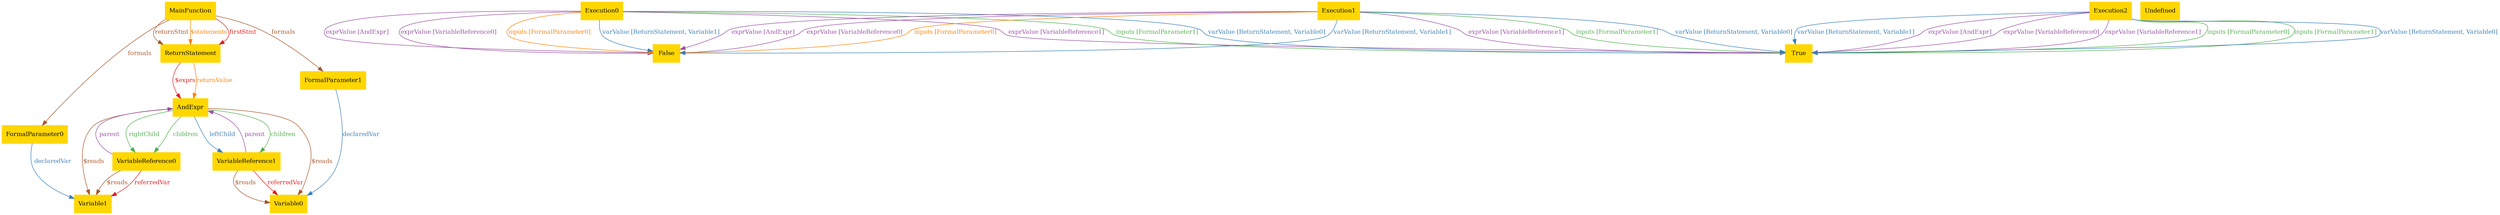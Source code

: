 digraph "graph" {
graph [fontsize=12]
node [fontsize=12]
edge [fontsize=12]
rankdir=TB;
"N13" -> "N12" [uuid = "<ReturnStatement, AndExpr>", color = "#e41a1c", fontcolor = "#e41a1c", style = "solid", label = "$exprs", dir = "forward", weight = "1"]
"N12" -> "N8" [uuid = "<AndExpr, Variable0>", color = "#a65628", fontcolor = "#a65628", style = "solid", label = "$reads", dir = "forward", weight = "1"]
"N12" -> "N6" [uuid = "<AndExpr, Variable1>", color = "#a65628", fontcolor = "#a65628", style = "solid", label = "$reads", dir = "forward", weight = "1"]
"N11" -> "N6" [uuid = "<VariableReference0, Variable1>", color = "#a65628", fontcolor = "#a65628", style = "solid", label = "$reads", dir = "forward", weight = "1"]
"N10" -> "N8" [uuid = "<VariableReference1, Variable0>", color = "#a65628", fontcolor = "#a65628", style = "solid", label = "$reads", dir = "forward", weight = "1"]
"N14" -> "N13" [uuid = "<MainFunction, ReturnStatement>", color = "#ff7f00", fontcolor = "#ff7f00", style = "solid", label = "$statements", dir = "forward", weight = "1"]
"N12" -> "N11" [uuid = "<AndExpr, VariableReference0>", color = "#4daf4a", fontcolor = "#4daf4a", style = "solid", label = "children", dir = "forward", weight = "1"]
"N12" -> "N10" [uuid = "<AndExpr, VariableReference1>", color = "#4daf4a", fontcolor = "#4daf4a", style = "solid", label = "children", dir = "forward", weight = "1"]
"N7" -> "N6" [uuid = "<FormalParameter0, Variable1>", color = "#377eb8", fontcolor = "#377eb8", style = "solid", label = "declaredVar", dir = "forward", weight = "1"]
"N9" -> "N8" [uuid = "<FormalParameter1, Variable0>", color = "#377eb8", fontcolor = "#377eb8", style = "solid", label = "declaredVar", dir = "forward", weight = "1"]
"N5" -> "N3" [uuid = "<Execution0, AndExpr, False>", color = "#984ea3", fontcolor = "#984ea3", style = "solid", label = "exprValue [AndExpr]", dir = "forward", weight = "1"]
"N5" -> "N3" [uuid = "<Execution0, VariableReference0, False>", color = "#984ea3", fontcolor = "#984ea3", style = "solid", label = "exprValue [VariableReference0]", dir = "forward", weight = "1"]
"N5" -> "N1" [uuid = "<Execution0, VariableReference1, True>", color = "#984ea3", fontcolor = "#984ea3", style = "solid", label = "exprValue [VariableReference1]", dir = "forward", weight = "1"]
"N4" -> "N3" [uuid = "<Execution1, AndExpr, False>", color = "#984ea3", fontcolor = "#984ea3", style = "solid", label = "exprValue [AndExpr]", dir = "forward", weight = "1"]
"N4" -> "N3" [uuid = "<Execution1, VariableReference0, False>", color = "#984ea3", fontcolor = "#984ea3", style = "solid", label = "exprValue [VariableReference0]", dir = "forward", weight = "1"]
"N4" -> "N1" [uuid = "<Execution1, VariableReference1, True>", color = "#984ea3", fontcolor = "#984ea3", style = "solid", label = "exprValue [VariableReference1]", dir = "forward", weight = "1"]
"N2" -> "N1" [uuid = "<Execution2, AndExpr, True>", color = "#984ea3", fontcolor = "#984ea3", style = "solid", label = "exprValue [AndExpr]", dir = "forward", weight = "1"]
"N2" -> "N1" [uuid = "<Execution2, VariableReference0, True>", color = "#984ea3", fontcolor = "#984ea3", style = "solid", label = "exprValue [VariableReference0]", dir = "forward", weight = "1"]
"N2" -> "N1" [uuid = "<Execution2, VariableReference1, True>", color = "#984ea3", fontcolor = "#984ea3", style = "solid", label = "exprValue [VariableReference1]", dir = "forward", weight = "1"]
"N14" -> "N13" [uuid = "<MainFunction, ReturnStatement>", color = "#e41a1c", fontcolor = "#e41a1c", style = "solid", label = "firstStmt", dir = "forward", weight = "1"]
"N14" -> "N7" [uuid = "<MainFunction, FormalParameter0>", color = "#a65628", fontcolor = "#a65628", style = "solid", label = "formals", dir = "forward", weight = "1"]
"N14" -> "N9" [uuid = "<MainFunction, FormalParameter1>", color = "#a65628", fontcolor = "#a65628", style = "solid", label = "formals", dir = "forward", weight = "1"]
"N5" -> "N3" [uuid = "<Execution0, FormalParameter0, False>", color = "#ff7f00", fontcolor = "#ff7f00", style = "solid", label = "inputs [FormalParameter0]", dir = "forward", weight = "1"]
"N4" -> "N3" [uuid = "<Execution1, FormalParameter0, False>", color = "#ff7f00", fontcolor = "#ff7f00", style = "solid", label = "inputs [FormalParameter0]", dir = "forward", weight = "1"]
"N5" -> "N1" [uuid = "<Execution0, FormalParameter1, True>", color = "#4daf4a", fontcolor = "#4daf4a", style = "solid", label = "inputs [FormalParameter1]", dir = "forward", weight = "1"]
"N4" -> "N1" [uuid = "<Execution1, FormalParameter1, True>", color = "#4daf4a", fontcolor = "#4daf4a", style = "solid", label = "inputs [FormalParameter1]", dir = "forward", weight = "1"]
"N2" -> "N1" [uuid = "<Execution2, FormalParameter0, True>", color = "#4daf4a", fontcolor = "#4daf4a", style = "solid", label = "inputs [FormalParameter0]", dir = "forward", weight = "1"]
"N2" -> "N1" [uuid = "<Execution2, FormalParameter1, True>", color = "#4daf4a", fontcolor = "#4daf4a", style = "solid", label = "inputs [FormalParameter1]", dir = "forward", weight = "1"]
"N12" -> "N10" [uuid = "<AndExpr, VariableReference1>", color = "#377eb8", fontcolor = "#377eb8", style = "solid", label = "leftChild", dir = "forward", weight = "1"]
"N12" -> "N11" [uuid = "<VariableReference0, AndExpr>", color = "#984ea3", fontcolor = "#984ea3", style = "solid", label = "parent", dir = "back", weight = "1"]
"N12" -> "N10" [uuid = "<VariableReference1, AndExpr>", color = "#984ea3", fontcolor = "#984ea3", style = "solid", label = "parent", dir = "back", weight = "1"]
"N11" -> "N6" [uuid = "<VariableReference0, Variable1>", color = "#e41a1c", fontcolor = "#e41a1c", style = "solid", label = "referredVar", dir = "forward", weight = "1"]
"N10" -> "N8" [uuid = "<VariableReference1, Variable0>", color = "#e41a1c", fontcolor = "#e41a1c", style = "solid", label = "referredVar", dir = "forward", weight = "1"]
"N14" -> "N13" [uuid = "<MainFunction, ReturnStatement>", color = "#a65628", fontcolor = "#a65628", style = "solid", label = "returnStmt", dir = "forward", weight = "1"]
"N13" -> "N12" [uuid = "<ReturnStatement, AndExpr>", color = "#ff7f00", fontcolor = "#ff7f00", style = "solid", label = "returnValue", dir = "forward", weight = "1"]
"N12" -> "N11" [uuid = "<AndExpr, VariableReference0>", color = "#4daf4a", fontcolor = "#4daf4a", style = "solid", label = "rightChild", dir = "forward", weight = "1"]
"N5" -> "N1" [uuid = "<Execution0, ReturnStatement, Variable0, True>", color = "#377eb8", fontcolor = "#377eb8", style = "solid", label = "varValue [ReturnStatement, Variable0]", dir = "forward", weight = "1"]
"N5" -> "N3" [uuid = "<Execution0, ReturnStatement, Variable1, False>", color = "#377eb8", fontcolor = "#377eb8", style = "solid", label = "varValue [ReturnStatement, Variable1]", dir = "forward", weight = "1"]
"N4" -> "N1" [uuid = "<Execution1, ReturnStatement, Variable0, True>", color = "#377eb8", fontcolor = "#377eb8", style = "solid", label = "varValue [ReturnStatement, Variable0]", dir = "forward", weight = "1"]
"N4" -> "N3" [uuid = "<Execution1, ReturnStatement, Variable1, False>", color = "#377eb8", fontcolor = "#377eb8", style = "solid", label = "varValue [ReturnStatement, Variable1]", dir = "forward", weight = "1"]
"N2" -> "N1" [uuid = "<Execution2, ReturnStatement, Variable0, True>", color = "#377eb8", fontcolor = "#377eb8", style = "solid", label = "varValue [ReturnStatement, Variable0]", dir = "forward", weight = "1"]
"N2" -> "N1" [uuid = "<Execution2, ReturnStatement, Variable1, True>", color = "#377eb8", fontcolor = "#377eb8", style = "solid", label = "varValue [ReturnStatement, Variable1]", dir = "forward", weight = "1"]
"N0" [uuid="Undefined", label="Undefined", color="#ffd700", fontcolor = "#000000", shape = "box", style = "filled, solid"]
"N1" [uuid="True", label="True", color="#ffd700", fontcolor = "#000000", shape = "box", style = "filled, solid"]
"N2" [uuid="Execution2", label="Execution2", color="#ffd700", fontcolor = "#000000", shape = "box", style = "filled, solid"]
"N3" [uuid="False", label="False", color="#ffd700", fontcolor = "#000000", shape = "box", style = "filled, solid"]
"N4" [uuid="Execution1", label="Execution1", color="#ffd700", fontcolor = "#000000", shape = "box", style = "filled, solid"]
"N5" [uuid="Execution0", label="Execution0", color="#ffd700", fontcolor = "#000000", shape = "box", style = "filled, solid"]
"N6" [uuid="Variable1", label="Variable1", color="#ffd700", fontcolor = "#000000", shape = "box", style = "filled, solid"]
"N7" [uuid="FormalParameter0", label="FormalParameter0", color="#ffd700", fontcolor = "#000000", shape = "box", style = "filled, solid"]
"N8" [uuid="Variable0", label="Variable0", color="#ffd700", fontcolor = "#000000", shape = "box", style = "filled, solid"]
"N9" [uuid="FormalParameter1", label="FormalParameter1", color="#ffd700", fontcolor = "#000000", shape = "box", style = "filled, solid"]
"N10" [uuid="VariableReference1", label="VariableReference1", color="#ffd700", fontcolor = "#000000", shape = "box", style = "filled, solid"]
"N11" [uuid="VariableReference0", label="VariableReference0", color="#ffd700", fontcolor = "#000000", shape = "box", style = "filled, solid"]
"N12" [uuid="AndExpr", label="AndExpr", color="#ffd700", fontcolor = "#000000", shape = "box", style = "filled, solid"]
"N13" [uuid="ReturnStatement", label="ReturnStatement", color="#ffd700", fontcolor = "#000000", shape = "box", style = "filled, solid"]
"N14" [uuid="MainFunction", label="MainFunction", color="#ffd700", fontcolor = "#000000", shape = "box", style = "filled, solid"]
}
